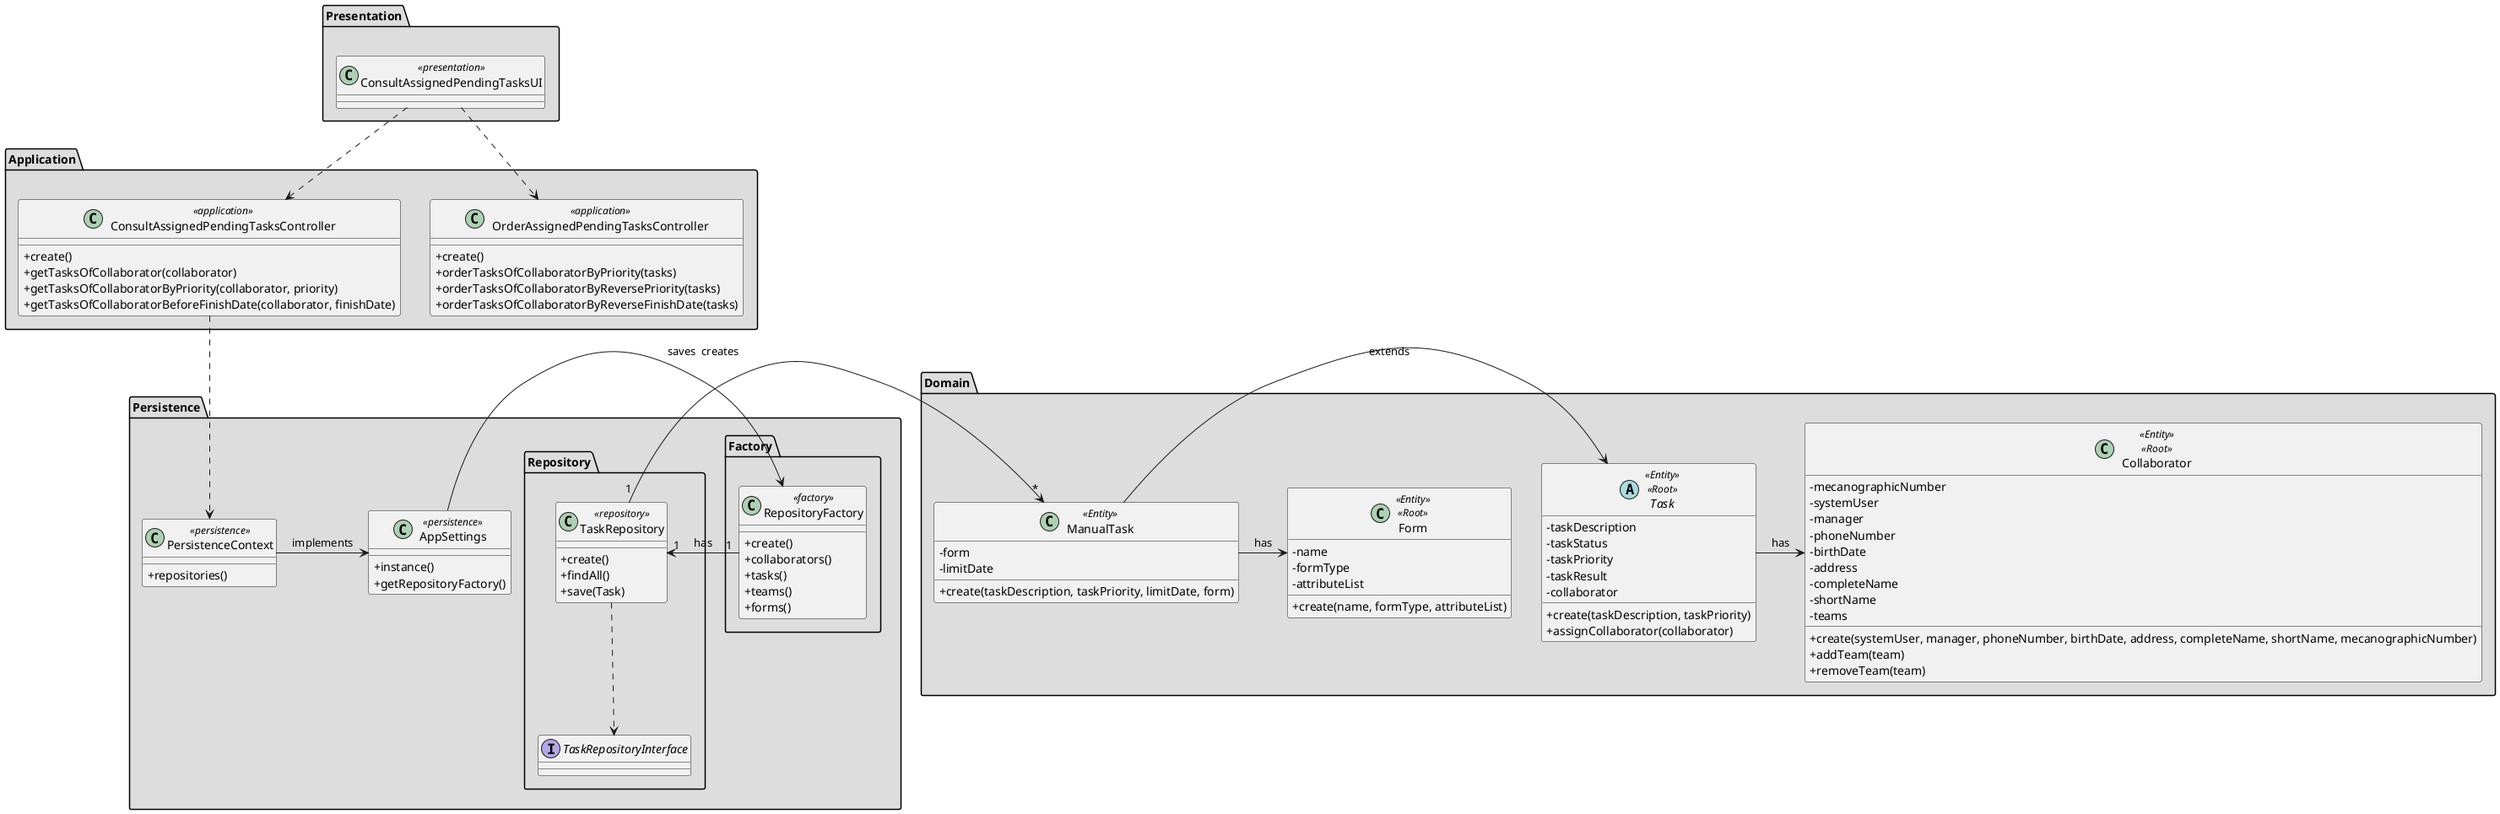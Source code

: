 @startuml
skinparam classAttributeIconSize 0

package "Presentation" #DDDDDD {
    class ConsultAssignedPendingTasksUI<<presentation>>{
    }
}


package "Application" #DDDDDD {
    class ConsultAssignedPendingTasksController<<application>>{
        + create()
        + getTasksOfCollaborator(collaborator)
        + getTasksOfCollaboratorByPriority(collaborator, priority)
        + getTasksOfCollaboratorBeforeFinishDate(collaborator, finishDate)
    }

    class OrderAssignedPendingTasksController<<application>>{
        + create()
        + orderTasksOfCollaboratorByPriority(tasks)
        + orderTasksOfCollaboratorByReversePriority(tasks)
        + orderTasksOfCollaboratorByReverseFinishDate(tasks)
    }
}


package "Domain" #DDDDDD {

    abstract class Task<<Entity>><<Root>>{
        - taskDescription
        - taskStatus
        - taskPriority
        - taskResult
        - collaborator
        +create(taskDescription, taskPriority)
        +assignCollaborator(collaborator)
    }

    class ManualTask<<Entity>>{
        - form
        - limitDate
        +create(taskDescription, taskPriority, limitDate, form)
    }

    class Collaborator<<Entity>><<Root>>{
        - mecanographicNumber
        - systemUser
        - manager
        - phoneNumber
        - birthDate
        - address
        - completeName
        - shortName
        - teams
        + create(systemUser, manager, phoneNumber, birthDate, address, completeName, shortName, mecanographicNumber)
        + addTeam(team)
        + removeTeam(team)
    }

    class Form<<Entity>><<Root>> {
        - name
        - formType
        - attributeList
        + create(name, formType, attributeList)
    }
}

package Persistence #DDDDDD {
    class PersistenceContext<<persistence>>{
        +repositories()
    }

    class AppSettings<<persistence>>{
        +instance()
        +getRepositoryFactory()
    }

    package Factory #DDDDDD {
        class RepositoryFactory<<factory>>{
            +create()
            +collaborators()
            +tasks()
            +teams()
            +forms()
    }
}

package "Repository" #DDDDDD {
    class TaskRepository<<repository>>{
        +create()
        +findAll()
        +save(Task)
    }

    interface TaskRepositoryInterface{

    }
}


ConsultAssignedPendingTasksUI ..> ConsultAssignedPendingTasksController
ConsultAssignedPendingTasksUI ..> OrderAssignedPendingTasksController
ConsultAssignedPendingTasksController ..> PersistenceContext

TaskRepository ..> TaskRepositoryInterface

AppSettings -> RepositoryFactory : creates
PersistenceContext -> AppSettings : implements

RepositoryFactory "1" -> "1" TaskRepository : has

TaskRepository "1" -> "*" ManualTask : saves

ManualTask -> Task : extends

Task -> Collaborator : has

ManualTask -> Form : has

@enduml